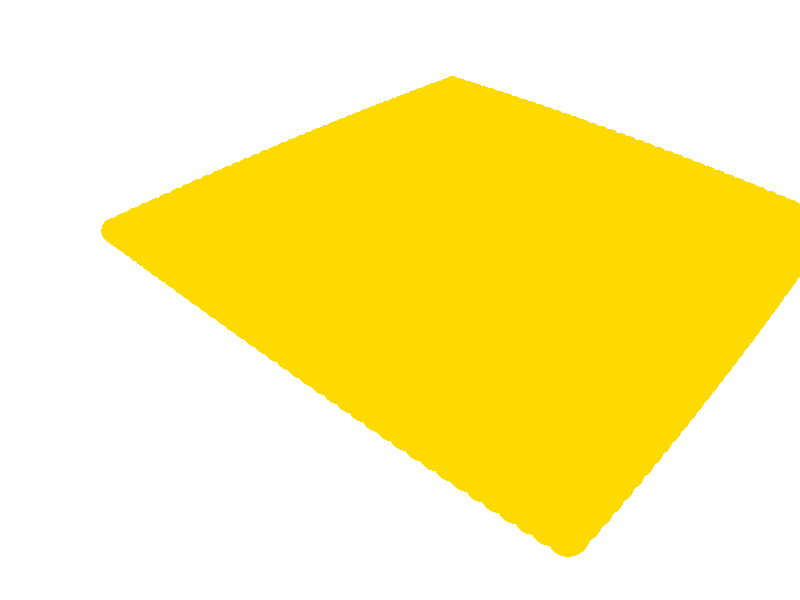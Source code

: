 #include "colors.inc"
#include "textures.inc"

camera {ultra_wide_angle angle  60
		    location  < 7.0 , 7.0 ,-10.0> 
        look_at   < 0.5 , 0.0 ,  -3.0>}

light_source{<1800,2500,-2500> color White}

#declare Orange_Yellow = color rgb<1,0.77,0>;

sphere
{   <0,0,0>,1 hollow
    texture 
    {   pigment
        {   gradient <0,1,0>
            color_map{[0.0 color Orange_Yellow]
                      [0.5 color White]
                      [1.0 color Orange_Yellow]
                     }
            quick_color White
            scale 2 translate<0,-1,0> 
        }
        finish {ambient 1 diffuse 0}
    }
    scale 10000
}

// Loping, Seno, Coseno e o POV-Ray
#declare Ball = 
  sphere
  {   <0,0,0>,0.25 
      texture
      {   pigment{color rgb<1,0.7,0>}
          finish {ambient 0.1 diffuse 0.9 phong 1}
      }		// end of texture
  }		// end of sphere

#declare Z    =  -5;  	// start value Z
#declare EndZ =   5;  	// end value Z
#declare Step = 0.25;	// step value

#while ( Z < EndZ + Step)    	// loop start Z
   #declare X = -5;	// start value X
   #declare EndX = 5;	// end value X
   #while ( X < EndX + Step) 	// loop start X
      #declare R = sqrt(X*X + Z*Z); 
      object { Ball translate < X, sin(clock*R*0.05), Z> } 
      #declare X = X + Step; 	// next X  value 
   #end                      	// loop end X
   #declare Z = Z + Step;    	// next Z value 
#end 

 




